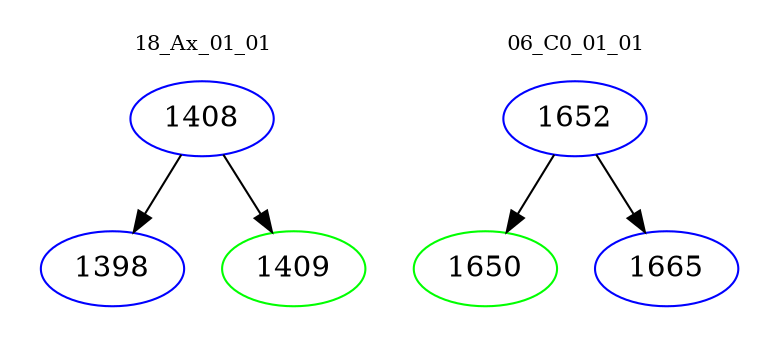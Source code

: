 digraph{
subgraph cluster_0 {
color = white
label = "18_Ax_01_01";
fontsize=10;
T0_1408 [label="1408", color="blue"]
T0_1408 -> T0_1398 [color="black"]
T0_1398 [label="1398", color="blue"]
T0_1408 -> T0_1409 [color="black"]
T0_1409 [label="1409", color="green"]
}
subgraph cluster_1 {
color = white
label = "06_C0_01_01";
fontsize=10;
T1_1652 [label="1652", color="blue"]
T1_1652 -> T1_1650 [color="black"]
T1_1650 [label="1650", color="green"]
T1_1652 -> T1_1665 [color="black"]
T1_1665 [label="1665", color="blue"]
}
}
